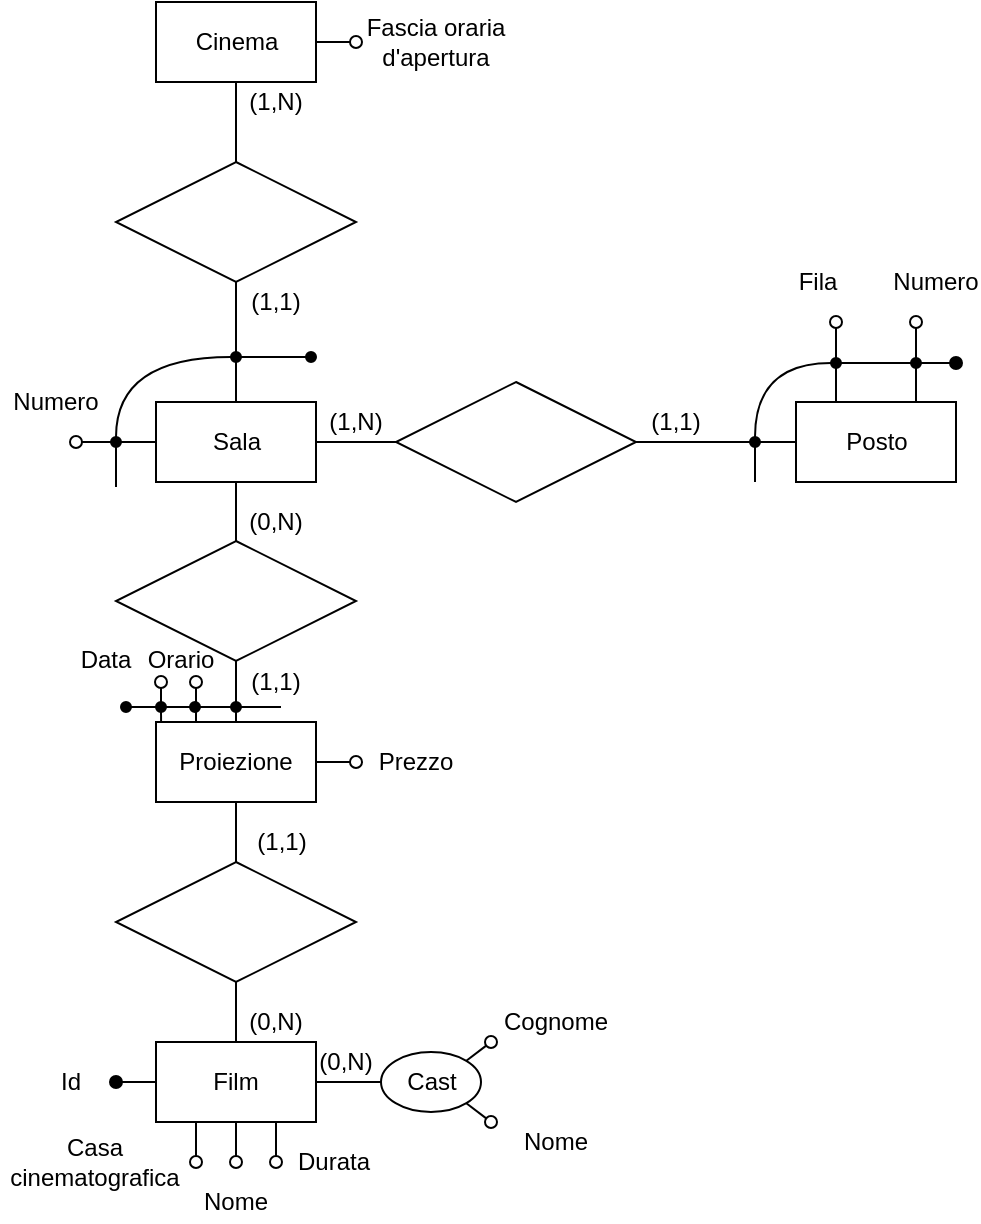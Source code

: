 <mxfile version="15.4.0" type="device"><diagram id="1lqw0WRs7aaWDiczPVCa" name="Page-1"><mxGraphModel dx="1022" dy="822" grid="1" gridSize="10" guides="1" tooltips="1" connect="1" arrows="1" fold="1" page="0" pageScale="1" pageWidth="10000" pageHeight="10000" background="none" math="0" shadow="0"><root><mxCell id="0"/><mxCell id="1" parent="0"/><mxCell id="xSopdsPpnrnvoIy82rfR-10" style="orthogonalLoop=1;jettySize=auto;html=1;exitX=0.5;exitY=1;exitDx=0;exitDy=0;entryX=0.5;entryY=0;entryDx=0;entryDy=0;endArrow=none;endFill=0;sketch=0;edgeStyle=orthogonalEdgeStyle;" parent="1" source="xSopdsPpnrnvoIy82rfR-5" target="xSopdsPpnrnvoIy82rfR-7" edge="1"><mxGeometry relative="1" as="geometry"/></mxCell><mxCell id="kXADhl5-Y2eT4AWiYwV3-1" style="edgeStyle=orthogonalEdgeStyle;orthogonalLoop=1;jettySize=auto;html=1;endArrow=oval;endFill=0;sketch=0;rounded=0;exitX=1;exitY=0.5;exitDx=0;exitDy=0;" parent="1" source="xSopdsPpnrnvoIy82rfR-5" edge="1"><mxGeometry relative="1" as="geometry"><mxPoint x="860" y="300" as="targetPoint"/><Array as="points"/></mxGeometry></mxCell><mxCell id="xSopdsPpnrnvoIy82rfR-5" value="Cinema" style="html=1;sketch=0;" parent="1" vertex="1"><mxGeometry x="760" y="280" width="80" height="40" as="geometry"/></mxCell><mxCell id="xSopdsPpnrnvoIy82rfR-13" style="edgeStyle=orthogonalEdgeStyle;orthogonalLoop=1;jettySize=auto;html=1;exitX=1;exitY=0.5;exitDx=0;exitDy=0;endArrow=none;endFill=0;sketch=0;" parent="1" source="xSopdsPpnrnvoIy82rfR-6" target="xSopdsPpnrnvoIy82rfR-8" edge="1"><mxGeometry relative="1" as="geometry"/></mxCell><mxCell id="xSopdsPpnrnvoIy82rfR-17" style="edgeStyle=orthogonalEdgeStyle;orthogonalLoop=1;jettySize=auto;html=1;exitX=0;exitY=0.5;exitDx=0;exitDy=0;endArrow=oval;endFill=0;sketch=0;rounded=0;" parent="1" source="xSopdsPpnrnvoIy82rfR-6" edge="1"><mxGeometry relative="1" as="geometry"><mxPoint x="720" y="500" as="targetPoint"/></mxGeometry></mxCell><mxCell id="xSopdsPpnrnvoIy82rfR-53" style="edgeStyle=orthogonalEdgeStyle;orthogonalLoop=1;jettySize=auto;html=1;exitX=0.5;exitY=1;exitDx=0;exitDy=0;entryX=0.5;entryY=0;entryDx=0;entryDy=0;endArrow=none;endFill=0;sketch=0;rounded=0;" parent="1" source="xSopdsPpnrnvoIy82rfR-6" target="xSopdsPpnrnvoIy82rfR-52" edge="1"><mxGeometry relative="1" as="geometry"/></mxCell><mxCell id="xSopdsPpnrnvoIy82rfR-6" value="Sala" style="html=1;sketch=0;" parent="1" vertex="1"><mxGeometry x="760" y="480" width="80" height="40" as="geometry"/></mxCell><mxCell id="xSopdsPpnrnvoIy82rfR-7" value="" style="rhombus;whiteSpace=wrap;html=1;sketch=0;" parent="1" vertex="1"><mxGeometry x="740" y="360" width="120" height="60" as="geometry"/></mxCell><mxCell id="xSopdsPpnrnvoIy82rfR-14" style="edgeStyle=orthogonalEdgeStyle;orthogonalLoop=1;jettySize=auto;html=1;exitX=1;exitY=0.5;exitDx=0;exitDy=0;endArrow=none;endFill=0;sketch=0;rounded=0;" parent="1" source="j7TaqIWnc3uR9Nywzq0r-38" target="xSopdsPpnrnvoIy82rfR-9" edge="1"><mxGeometry relative="1" as="geometry"><Array as="points"><mxPoint x="1060" y="500"/><mxPoint x="1060" y="500"/></Array></mxGeometry></mxCell><mxCell id="j7TaqIWnc3uR9Nywzq0r-98" style="edgeStyle=orthogonalEdgeStyle;orthogonalLoop=1;jettySize=auto;html=1;entryX=0;entryY=0.5;entryDx=0;entryDy=0;startArrow=none;startFill=0;endArrow=none;endFill=0;endSize=6;fillColor=#000000;sketch=0;rounded=0;" parent="1" source="xSopdsPpnrnvoIy82rfR-8" target="j7TaqIWnc3uR9Nywzq0r-38" edge="1"><mxGeometry relative="1" as="geometry"/></mxCell><mxCell id="xSopdsPpnrnvoIy82rfR-8" value="" style="rhombus;whiteSpace=wrap;html=1;sketch=0;" parent="1" vertex="1"><mxGeometry x="880" y="470" width="120" height="60" as="geometry"/></mxCell><mxCell id="XUvCuoYZsKAZqXuq2xpE-81" style="edgeStyle=none;rounded=0;orthogonalLoop=1;jettySize=auto;html=1;exitX=0.75;exitY=0;exitDx=0;exitDy=0;entryX=0.5;entryY=1;entryDx=0;entryDy=0;endArrow=none;endFill=0;strokeColor=#000000;fillColor=#FFFFFF;" parent="1" source="xSopdsPpnrnvoIy82rfR-9" target="XUvCuoYZsKAZqXuq2xpE-80" edge="1"><mxGeometry relative="1" as="geometry"/></mxCell><mxCell id="xSopdsPpnrnvoIy82rfR-9" value="Posto" style="html=1;sketch=0;" parent="1" vertex="1"><mxGeometry x="1080" y="480" width="80" height="40" as="geometry"/></mxCell><mxCell id="xSopdsPpnrnvoIy82rfR-16" value="Fascia oraria d'apertura" style="text;html=1;strokeColor=none;fillColor=none;align=center;verticalAlign=middle;whiteSpace=wrap;sketch=0;" parent="1" vertex="1"><mxGeometry x="860" y="290" width="80" height="20" as="geometry"/></mxCell><mxCell id="xSopdsPpnrnvoIy82rfR-18" value="Numero" style="text;html=1;strokeColor=none;fillColor=none;align=center;verticalAlign=middle;whiteSpace=wrap;sketch=0;" parent="1" vertex="1"><mxGeometry x="690" y="470" width="40" height="20" as="geometry"/></mxCell><mxCell id="xSopdsPpnrnvoIy82rfR-25" value="Prezzo" style="text;html=1;strokeColor=none;fillColor=none;align=center;verticalAlign=middle;whiteSpace=wrap;sketch=0;" parent="1" vertex="1"><mxGeometry x="870" y="650" width="40" height="20" as="geometry"/></mxCell><mxCell id="xSopdsPpnrnvoIy82rfR-27" value="Data" style="text;html=1;strokeColor=none;fillColor=none;align=center;verticalAlign=middle;whiteSpace=wrap;sketch=0;" parent="1" vertex="1"><mxGeometry x="720" y="598.5" width="30" height="20" as="geometry"/></mxCell><mxCell id="xSopdsPpnrnvoIy82rfR-29" value="(1,N)" style="text;html=1;strokeColor=none;fillColor=none;align=center;verticalAlign=middle;whiteSpace=wrap;sketch=0;" parent="1" vertex="1"><mxGeometry x="800" y="320" width="40" height="20" as="geometry"/></mxCell><mxCell id="xSopdsPpnrnvoIy82rfR-30" value="(1,N)" style="text;html=1;strokeColor=none;fillColor=none;align=center;verticalAlign=middle;whiteSpace=wrap;sketch=0;" parent="1" vertex="1"><mxGeometry x="840" y="480" width="40" height="20" as="geometry"/></mxCell><mxCell id="xSopdsPpnrnvoIy82rfR-31" value="(1,1)" style="text;html=1;strokeColor=none;fillColor=none;align=center;verticalAlign=middle;whiteSpace=wrap;sketch=0;" parent="1" vertex="1"><mxGeometry x="1000" y="480" width="40" height="20" as="geometry"/></mxCell><mxCell id="xSopdsPpnrnvoIy82rfR-33" value="(0,N)" style="text;html=1;strokeColor=none;fillColor=none;align=center;verticalAlign=middle;whiteSpace=wrap;sketch=0;" parent="1" vertex="1"><mxGeometry x="800" y="530" width="40" height="20" as="geometry"/></mxCell><mxCell id="j7TaqIWnc3uR9Nywzq0r-131" style="edgeStyle=none;orthogonalLoop=1;jettySize=auto;html=1;exitX=0.25;exitY=0;exitDx=0;exitDy=0;startArrow=none;startFill=0;endArrow=oval;endFill=0;endSize=6;fillColor=#000000;sketch=0;rounded=0;" parent="1" source="xSopdsPpnrnvoIy82rfR-36" edge="1"><mxGeometry relative="1" as="geometry"><mxPoint x="780" y="620" as="targetPoint"/><mxPoint x="840" y="672" as="sourcePoint"/></mxGeometry></mxCell><mxCell id="DWZQDfesWcIdXOTWni-g-2" style="edgeStyle=orthogonalEdgeStyle;rounded=0;orthogonalLoop=1;jettySize=auto;html=1;exitX=1;exitY=0.5;exitDx=0;exitDy=0;endArrow=oval;endFill=0;" edge="1" parent="1" source="xSopdsPpnrnvoIy82rfR-36"><mxGeometry relative="1" as="geometry"><mxPoint x="860" y="660" as="targetPoint"/></mxGeometry></mxCell><mxCell id="DWZQDfesWcIdXOTWni-g-25" style="edgeStyle=orthogonalEdgeStyle;rounded=0;orthogonalLoop=1;jettySize=auto;html=1;entryX=0.5;entryY=0;entryDx=0;entryDy=0;endArrow=none;endFill=0;" edge="1" parent="1" source="xSopdsPpnrnvoIy82rfR-36" target="DWZQDfesWcIdXOTWni-g-11"><mxGeometry relative="1" as="geometry"/></mxCell><mxCell id="xSopdsPpnrnvoIy82rfR-36" value="Proiezione" style="whiteSpace=wrap;html=1;sketch=0;" parent="1" vertex="1"><mxGeometry x="760" y="640" width="80" height="40" as="geometry"/></mxCell><mxCell id="xSopdsPpnrnvoIy82rfR-46" value="Fila" style="text;html=1;strokeColor=none;fillColor=none;align=center;verticalAlign=middle;whiteSpace=wrap;sketch=0;" parent="1" vertex="1"><mxGeometry x="1070.5" y="410" width="40" height="20" as="geometry"/></mxCell><mxCell id="xSopdsPpnrnvoIy82rfR-47" value="Numero" style="text;html=1;strokeColor=none;fillColor=none;align=center;verticalAlign=middle;whiteSpace=wrap;sketch=0;" parent="1" vertex="1"><mxGeometry x="1130" y="410" width="40" height="20" as="geometry"/></mxCell><mxCell id="xSopdsPpnrnvoIy82rfR-54" style="edgeStyle=orthogonalEdgeStyle;orthogonalLoop=1;jettySize=auto;html=1;exitX=0.5;exitY=1;exitDx=0;exitDy=0;entryX=0.5;entryY=0;entryDx=0;entryDy=0;endArrow=none;endFill=0;sketch=0;rounded=0;startArrow=none;" parent="1" source="O3717cqS2uT274WOSJo--3" target="xSopdsPpnrnvoIy82rfR-36" edge="1"><mxGeometry relative="1" as="geometry"/></mxCell><mxCell id="xSopdsPpnrnvoIy82rfR-52" value="" style="rhombus;whiteSpace=wrap;html=1;sketch=0;" parent="1" vertex="1"><mxGeometry x="740" y="549.5" width="120" height="60" as="geometry"/></mxCell><mxCell id="j7TaqIWnc3uR9Nywzq0r-20" style="edgeStyle=orthogonalEdgeStyle;orthogonalLoop=1;jettySize=auto;html=1;entryX=1;entryY=0.5;entryDx=0;entryDy=0;startArrow=none;startFill=0;endArrow=none;endFill=0;endSize=6;sketch=0;rounded=0;" parent="1" source="j7TaqIWnc3uR9Nywzq0r-13" target="j7TaqIWnc3uR9Nywzq0r-14" edge="1"><mxGeometry relative="1" as="geometry"/></mxCell><mxCell id="j7TaqIWnc3uR9Nywzq0r-13" value="" style="ellipse;whiteSpace=wrap;html=1;aspect=fixed;fillColor=#000000;sketch=0;" parent="1" vertex="1"><mxGeometry x="835" y="455" width="5" height="5" as="geometry"/></mxCell><mxCell id="j7TaqIWnc3uR9Nywzq0r-97" style="edgeStyle=orthogonalEdgeStyle;orthogonalLoop=1;jettySize=auto;html=1;startArrow=none;startFill=0;endArrow=none;endFill=0;endSize=6;fillColor=#000000;sketch=0;rounded=0;" parent="1" source="j7TaqIWnc3uR9Nywzq0r-15" edge="1"><mxGeometry relative="1" as="geometry"><mxPoint x="740" y="520" as="targetPoint"/></mxGeometry></mxCell><mxCell id="j7TaqIWnc3uR9Nywzq0r-15" value="" style="ellipse;whiteSpace=wrap;html=1;aspect=fixed;fillColor=#000000;sketch=0;" parent="1" vertex="1"><mxGeometry x="737.5" y="497.5" width="5" height="5" as="geometry"/></mxCell><mxCell id="j7TaqIWnc3uR9Nywzq0r-16" style="edgeStyle=orthogonalEdgeStyle;orthogonalLoop=1;jettySize=auto;html=1;exitX=0.5;exitY=1;exitDx=0;exitDy=0;endArrow=none;endFill=0;sketch=0;rounded=0;entryX=0.5;entryY=0;entryDx=0;entryDy=0;" parent="1" source="xSopdsPpnrnvoIy82rfR-7" target="j7TaqIWnc3uR9Nywzq0r-14" edge="1"><mxGeometry relative="1" as="geometry"><mxPoint x="730" y="510" as="sourcePoint"/><mxPoint x="730" y="450" as="targetPoint"/><Array as="points"><mxPoint x="800" y="440"/><mxPoint x="800" y="440"/></Array></mxGeometry></mxCell><mxCell id="j7TaqIWnc3uR9Nywzq0r-21" style="edgeStyle=orthogonalEdgeStyle;orthogonalLoop=1;jettySize=auto;html=1;entryX=0.5;entryY=0;entryDx=0;entryDy=0;startArrow=none;startFill=0;endArrow=none;endFill=0;endSize=6;sketch=0;curved=1;" parent="1" source="j7TaqIWnc3uR9Nywzq0r-14" target="j7TaqIWnc3uR9Nywzq0r-15" edge="1"><mxGeometry relative="1" as="geometry"/></mxCell><mxCell id="j7TaqIWnc3uR9Nywzq0r-46" style="edgeStyle=none;orthogonalLoop=1;jettySize=auto;html=1;entryX=0.5;entryY=0;entryDx=0;entryDy=0;startArrow=none;startFill=0;endArrow=none;endFill=0;endSize=6;sketch=0;rounded=0;" parent="1" source="j7TaqIWnc3uR9Nywzq0r-14" target="xSopdsPpnrnvoIy82rfR-6" edge="1"><mxGeometry relative="1" as="geometry"/></mxCell><mxCell id="j7TaqIWnc3uR9Nywzq0r-14" value="" style="ellipse;whiteSpace=wrap;html=1;aspect=fixed;fillColor=#000000;sketch=0;" parent="1" vertex="1"><mxGeometry x="797.5" y="455" width="5" height="5" as="geometry"/></mxCell><mxCell id="j7TaqIWnc3uR9Nywzq0r-42" style="edgeStyle=orthogonalEdgeStyle;orthogonalLoop=1;jettySize=auto;html=1;entryX=0.5;entryY=0;entryDx=0;entryDy=0;startArrow=none;startFill=0;endArrow=none;endFill=0;endSize=6;sketch=0;curved=1;exitX=0;exitY=0.5;exitDx=0;exitDy=0;" parent="1" source="XUvCuoYZsKAZqXuq2xpE-77" target="j7TaqIWnc3uR9Nywzq0r-38" edge="1"><mxGeometry relative="1" as="geometry"><mxPoint x="1090" y="460" as="sourcePoint"/></mxGeometry></mxCell><mxCell id="j7TaqIWnc3uR9Nywzq0r-146" style="orthogonalLoop=1;jettySize=auto;html=1;startArrow=none;startFill=0;endArrow=none;endFill=0;endSize=6;fillColor=#ffffff;sketch=0;rounded=0;" parent="1" source="j7TaqIWnc3uR9Nywzq0r-38" edge="1"><mxGeometry relative="1" as="geometry"><mxPoint x="1059.5" y="520" as="targetPoint"/></mxGeometry></mxCell><mxCell id="j7TaqIWnc3uR9Nywzq0r-38" value="" style="ellipse;whiteSpace=wrap;html=1;aspect=fixed;fillColor=#000000;sketch=0;" parent="1" vertex="1"><mxGeometry x="1057" y="497.5" width="5" height="5" as="geometry"/></mxCell><mxCell id="j7TaqIWnc3uR9Nywzq0r-106" value="(1,1)" style="text;html=1;strokeColor=none;fillColor=none;align=center;verticalAlign=middle;whiteSpace=wrap;sketch=0;" parent="1" vertex="1"><mxGeometry x="800" y="610" width="40" height="20" as="geometry"/></mxCell><mxCell id="XUvCuoYZsKAZqXuq2xpE-2" style="edgeStyle=orthogonalEdgeStyle;rounded=0;orthogonalLoop=1;jettySize=auto;html=1;entryX=0;entryY=0.5;entryDx=0;entryDy=0;endArrow=none;endFill=0;startArrow=none;" parent="1" source="XUvCuoYZsKAZqXuq2xpE-8" target="O3717cqS2uT274WOSJo--3" edge="1"><mxGeometry relative="1" as="geometry"/></mxCell><mxCell id="O3717cqS2uT274WOSJo--1" value="" style="ellipse;whiteSpace=wrap;html=1;aspect=fixed;fillColor=#000000;sketch=0;" parent="1" vertex="1"><mxGeometry x="742.5" y="630" width="5" height="5" as="geometry"/></mxCell><mxCell id="XUvCuoYZsKAZqXuq2xpE-3" style="edgeStyle=orthogonalEdgeStyle;rounded=0;orthogonalLoop=1;jettySize=auto;html=1;endArrow=none;endFill=0;" parent="1" source="O3717cqS2uT274WOSJo--3" edge="1"><mxGeometry relative="1" as="geometry"><mxPoint x="820" y="632.5" as="targetPoint"/></mxGeometry></mxCell><mxCell id="O3717cqS2uT274WOSJo--3" value="" style="ellipse;whiteSpace=wrap;html=1;aspect=fixed;fillColor=#000000;sketch=0;" parent="1" vertex="1"><mxGeometry x="797.5" y="630" width="5" height="5" as="geometry"/></mxCell><mxCell id="O3717cqS2uT274WOSJo--5" value="" style="edgeStyle=orthogonalEdgeStyle;orthogonalLoop=1;jettySize=auto;html=1;exitX=0.5;exitY=1;exitDx=0;exitDy=0;entryX=0.5;entryY=0;entryDx=0;entryDy=0;endArrow=none;endFill=0;sketch=0;rounded=0;" parent="1" source="xSopdsPpnrnvoIy82rfR-52" target="O3717cqS2uT274WOSJo--3" edge="1"><mxGeometry relative="1" as="geometry"><mxPoint x="800" y="600" as="sourcePoint"/><mxPoint x="800" y="640" as="targetPoint"/></mxGeometry></mxCell><mxCell id="XUvCuoYZsKAZqXuq2xpE-7" value="Orario" style="text;html=1;strokeColor=none;fillColor=none;align=center;verticalAlign=middle;whiteSpace=wrap;sketch=0;" parent="1" vertex="1"><mxGeometry x="760" y="598.5" width="25" height="20" as="geometry"/></mxCell><mxCell id="XUvCuoYZsKAZqXuq2xpE-8" value="" style="ellipse;whiteSpace=wrap;html=1;aspect=fixed;fillColor=#000000;sketch=0;" parent="1" vertex="1"><mxGeometry x="777" y="630" width="5" height="5" as="geometry"/></mxCell><mxCell id="XUvCuoYZsKAZqXuq2xpE-9" value="" style="edgeStyle=orthogonalEdgeStyle;rounded=0;orthogonalLoop=1;jettySize=auto;html=1;entryX=0;entryY=0.5;entryDx=0;entryDy=0;endArrow=none;endFill=0;" parent="1" source="O3717cqS2uT274WOSJo--1" target="XUvCuoYZsKAZqXuq2xpE-8" edge="1"><mxGeometry relative="1" as="geometry"><mxPoint x="757.5" y="632.5" as="sourcePoint"/><mxPoint x="797.5" y="632.5" as="targetPoint"/></mxGeometry></mxCell><mxCell id="XUvCuoYZsKAZqXuq2xpE-75" style="edgeStyle=none;rounded=0;orthogonalLoop=1;jettySize=auto;html=1;endArrow=oval;endFill=0;strokeColor=#000000;fillColor=#FFFFFF;" parent="1" source="XUvCuoYZsKAZqXuq2xpE-10" edge="1"><mxGeometry relative="1" as="geometry"><mxPoint x="762.5" y="620" as="targetPoint"/></mxGeometry></mxCell><mxCell id="XUvCuoYZsKAZqXuq2xpE-10" value="" style="ellipse;whiteSpace=wrap;html=1;aspect=fixed;fillColor=#000000;sketch=0;" parent="1" vertex="1"><mxGeometry x="760" y="630" width="5" height="5" as="geometry"/></mxCell><mxCell id="XUvCuoYZsKAZqXuq2xpE-11" value="" style="edgeStyle=none;orthogonalLoop=1;jettySize=auto;html=1;startArrow=none;startFill=0;endArrow=none;endFill=0;endSize=6;fillColor=#000000;sketch=0;rounded=0;entryX=0.5;entryY=1;entryDx=0;entryDy=0;exitX=0.032;exitY=0.004;exitDx=0;exitDy=0;exitPerimeter=0;" parent="1" source="xSopdsPpnrnvoIy82rfR-36" target="XUvCuoYZsKAZqXuq2xpE-10" edge="1"><mxGeometry relative="1" as="geometry"><mxPoint x="763" y="621.0" as="targetPoint"/><mxPoint x="763" y="640" as="sourcePoint"/></mxGeometry></mxCell><mxCell id="XUvCuoYZsKAZqXuq2xpE-15" value="(1,1)" style="text;html=1;strokeColor=none;fillColor=none;align=center;verticalAlign=middle;whiteSpace=wrap;sketch=0;" parent="1" vertex="1"><mxGeometry x="800" y="420" width="40" height="20" as="geometry"/></mxCell><mxCell id="XUvCuoYZsKAZqXuq2xpE-79" style="edgeStyle=none;rounded=0;orthogonalLoop=1;jettySize=auto;html=1;entryX=0.25;entryY=0;entryDx=0;entryDy=0;endArrow=none;endFill=0;strokeColor=#000000;fillColor=#FFFFFF;" parent="1" source="XUvCuoYZsKAZqXuq2xpE-77" target="xSopdsPpnrnvoIy82rfR-9" edge="1"><mxGeometry relative="1" as="geometry"/></mxCell><mxCell id="XUvCuoYZsKAZqXuq2xpE-82" style="edgeStyle=none;rounded=0;orthogonalLoop=1;jettySize=auto;html=1;entryX=0;entryY=0.5;entryDx=0;entryDy=0;endArrow=none;endFill=0;strokeColor=#000000;fillColor=#FFFFFF;" parent="1" source="XUvCuoYZsKAZqXuq2xpE-77" target="XUvCuoYZsKAZqXuq2xpE-80" edge="1"><mxGeometry relative="1" as="geometry"/></mxCell><mxCell id="XUvCuoYZsKAZqXuq2xpE-84" style="edgeStyle=none;rounded=0;orthogonalLoop=1;jettySize=auto;html=1;endArrow=oval;endFill=0;strokeColor=#000000;fillColor=#FFFFFF;" parent="1" source="XUvCuoYZsKAZqXuq2xpE-77" edge="1"><mxGeometry relative="1" as="geometry"><mxPoint x="1100" y="440" as="targetPoint"/></mxGeometry></mxCell><mxCell id="XUvCuoYZsKAZqXuq2xpE-77" value="" style="ellipse;whiteSpace=wrap;html=1;aspect=fixed;fillColor=#000000;sketch=0;" parent="1" vertex="1"><mxGeometry x="1097.5" y="458" width="5" height="5" as="geometry"/></mxCell><mxCell id="XUvCuoYZsKAZqXuq2xpE-83" style="edgeStyle=none;rounded=0;orthogonalLoop=1;jettySize=auto;html=1;endArrow=oval;endFill=1;strokeColor=#000000;fillColor=#FFFFFF;" parent="1" source="XUvCuoYZsKAZqXuq2xpE-80" edge="1"><mxGeometry relative="1" as="geometry"><mxPoint x="1160" y="460.5" as="targetPoint"/></mxGeometry></mxCell><mxCell id="XUvCuoYZsKAZqXuq2xpE-85" style="edgeStyle=none;rounded=0;orthogonalLoop=1;jettySize=auto;html=1;endArrow=oval;endFill=0;strokeColor=#000000;fillColor=#FFFFFF;" parent="1" source="XUvCuoYZsKAZqXuq2xpE-80" edge="1"><mxGeometry relative="1" as="geometry"><mxPoint x="1140" y="440" as="targetPoint"/></mxGeometry></mxCell><mxCell id="XUvCuoYZsKAZqXuq2xpE-80" value="" style="ellipse;whiteSpace=wrap;html=1;aspect=fixed;fillColor=#000000;sketch=0;" parent="1" vertex="1"><mxGeometry x="1137.5" y="458" width="5" height="5" as="geometry"/></mxCell><mxCell id="DWZQDfesWcIdXOTWni-g-4" style="edgeStyle=orthogonalEdgeStyle;orthogonalLoop=1;jettySize=auto;html=1;exitX=0.5;exitY=1;exitDx=0;exitDy=0;endArrow=oval;endFill=0;sketch=0;rounded=0;" edge="1" parent="1" source="DWZQDfesWcIdXOTWni-g-8"><mxGeometry relative="1" as="geometry"><mxPoint x="800" y="860" as="targetPoint"/></mxGeometry></mxCell><mxCell id="DWZQDfesWcIdXOTWni-g-5" style="edgeStyle=orthogonalEdgeStyle;orthogonalLoop=1;jettySize=auto;html=1;exitX=0.25;exitY=1;exitDx=0;exitDy=0;endArrow=oval;endFill=0;sketch=0;rounded=0;" edge="1" parent="1" source="DWZQDfesWcIdXOTWni-g-8"><mxGeometry relative="1" as="geometry"><mxPoint x="780" y="860" as="targetPoint"/></mxGeometry></mxCell><mxCell id="DWZQDfesWcIdXOTWni-g-6" style="edgeStyle=orthogonalEdgeStyle;orthogonalLoop=1;jettySize=auto;html=1;exitX=0.75;exitY=1;exitDx=0;exitDy=0;startArrow=none;startFill=0;endArrow=oval;endFill=0;endSize=6;fillColor=#000000;sketch=0;rounded=0;" edge="1" parent="1" source="DWZQDfesWcIdXOTWni-g-8"><mxGeometry relative="1" as="geometry"><mxPoint x="820" y="860" as="targetPoint"/><Array as="points"/></mxGeometry></mxCell><mxCell id="DWZQDfesWcIdXOTWni-g-7" style="edgeStyle=none;rounded=0;orthogonalLoop=1;jettySize=auto;html=1;endArrow=oval;endFill=1;strokeColor=#000000;fillColor=#FFFFFF;" edge="1" parent="1" source="DWZQDfesWcIdXOTWni-g-8"><mxGeometry relative="1" as="geometry"><mxPoint x="740" y="820" as="targetPoint"/></mxGeometry></mxCell><mxCell id="DWZQDfesWcIdXOTWni-g-8" value="Film" style="whiteSpace=wrap;html=1;sketch=0;" vertex="1" parent="1"><mxGeometry x="760" y="800" width="80" height="40" as="geometry"/></mxCell><mxCell id="DWZQDfesWcIdXOTWni-g-9" value="(0,N)" style="text;html=1;strokeColor=none;fillColor=none;align=center;verticalAlign=middle;whiteSpace=wrap;sketch=0;" vertex="1" parent="1"><mxGeometry x="800" y="780" width="40" height="20" as="geometry"/></mxCell><mxCell id="DWZQDfesWcIdXOTWni-g-10" style="edgeStyle=orthogonalEdgeStyle;orthogonalLoop=1;jettySize=auto;html=1;exitX=0.5;exitY=1;exitDx=0;exitDy=0;entryX=0.5;entryY=0;entryDx=0;entryDy=0;endArrow=none;endFill=0;sketch=0;rounded=0;" edge="1" parent="1" source="DWZQDfesWcIdXOTWni-g-11" target="DWZQDfesWcIdXOTWni-g-8"><mxGeometry relative="1" as="geometry"/></mxCell><mxCell id="DWZQDfesWcIdXOTWni-g-11" value="" style="rhombus;whiteSpace=wrap;html=1;sketch=0;" vertex="1" parent="1"><mxGeometry x="740" y="710" width="120" height="60" as="geometry"/></mxCell><mxCell id="DWZQDfesWcIdXOTWni-g-12" value="Durata" style="text;html=1;strokeColor=none;fillColor=none;align=center;verticalAlign=middle;whiteSpace=wrap;sketch=0;" vertex="1" parent="1"><mxGeometry x="828.75" y="850" width="40" height="20" as="geometry"/></mxCell><mxCell id="DWZQDfesWcIdXOTWni-g-13" value="Nome" style="text;html=1;strokeColor=none;fillColor=none;align=center;verticalAlign=middle;whiteSpace=wrap;sketch=0;" vertex="1" parent="1"><mxGeometry x="780" y="870" width="40" height="20" as="geometry"/></mxCell><mxCell id="DWZQDfesWcIdXOTWni-g-14" value="Casa cinematografica&lt;br&gt;" style="text;html=1;strokeColor=none;fillColor=none;align=center;verticalAlign=middle;whiteSpace=wrap;sketch=0;" vertex="1" parent="1"><mxGeometry x="682.5" y="850" width="92.5" height="20" as="geometry"/></mxCell><mxCell id="DWZQDfesWcIdXOTWni-g-15" style="edgeStyle=orthogonalEdgeStyle;rounded=0;orthogonalLoop=1;jettySize=auto;html=1;exitX=0;exitY=0.5;exitDx=0;exitDy=0;entryX=1;entryY=0.5;entryDx=0;entryDy=0;endArrow=none;endFill=0;" edge="1" parent="1" source="DWZQDfesWcIdXOTWni-g-18" target="DWZQDfesWcIdXOTWni-g-8"><mxGeometry relative="1" as="geometry"/></mxCell><mxCell id="DWZQDfesWcIdXOTWni-g-16" style="edgeStyle=none;rounded=0;orthogonalLoop=1;jettySize=auto;html=1;exitX=1;exitY=0;exitDx=0;exitDy=0;startArrow=none;startFill=0;endArrow=oval;endFill=0;" edge="1" parent="1" source="DWZQDfesWcIdXOTWni-g-18"><mxGeometry relative="1" as="geometry"><mxPoint x="927.5" y="800" as="targetPoint"/></mxGeometry></mxCell><mxCell id="DWZQDfesWcIdXOTWni-g-17" style="edgeStyle=none;rounded=0;orthogonalLoop=1;jettySize=auto;html=1;exitX=1;exitY=1;exitDx=0;exitDy=0;startArrow=none;startFill=0;endArrow=oval;endFill=0;" edge="1" parent="1" source="DWZQDfesWcIdXOTWni-g-18"><mxGeometry relative="1" as="geometry"><mxPoint x="927.5" y="840" as="targetPoint"/></mxGeometry></mxCell><mxCell id="DWZQDfesWcIdXOTWni-g-18" value="Cast" style="ellipse;whiteSpace=wrap;html=1;" vertex="1" parent="1"><mxGeometry x="872.5" y="805" width="50" height="30" as="geometry"/></mxCell><mxCell id="DWZQDfesWcIdXOTWni-g-19" value="(0,N)" style="text;html=1;strokeColor=none;fillColor=none;align=center;verticalAlign=middle;whiteSpace=wrap;sketch=0;" vertex="1" parent="1"><mxGeometry x="835" y="800" width="40" height="20" as="geometry"/></mxCell><mxCell id="DWZQDfesWcIdXOTWni-g-20" value="Id" style="text;html=1;strokeColor=none;fillColor=none;align=center;verticalAlign=middle;whiteSpace=wrap;sketch=0;" vertex="1" parent="1"><mxGeometry x="705" y="809.5" width="25" height="20" as="geometry"/></mxCell><mxCell id="DWZQDfesWcIdXOTWni-g-21" value="Nome" style="text;html=1;strokeColor=none;fillColor=none;align=center;verticalAlign=middle;whiteSpace=wrap;sketch=0;" vertex="1" parent="1"><mxGeometry x="940" y="839.5" width="40" height="20" as="geometry"/></mxCell><mxCell id="DWZQDfesWcIdXOTWni-g-22" value="Cognome" style="text;html=1;strokeColor=none;fillColor=none;align=center;verticalAlign=middle;whiteSpace=wrap;sketch=0;" vertex="1" parent="1"><mxGeometry x="940" y="779.5" width="40" height="20" as="geometry"/></mxCell><mxCell id="DWZQDfesWcIdXOTWni-g-23" value="(1,1)" style="text;html=1;strokeColor=none;fillColor=none;align=center;verticalAlign=middle;whiteSpace=wrap;sketch=0;" vertex="1" parent="1"><mxGeometry x="802.5" y="690" width="40" height="20" as="geometry"/></mxCell></root></mxGraphModel></diagram></mxfile>